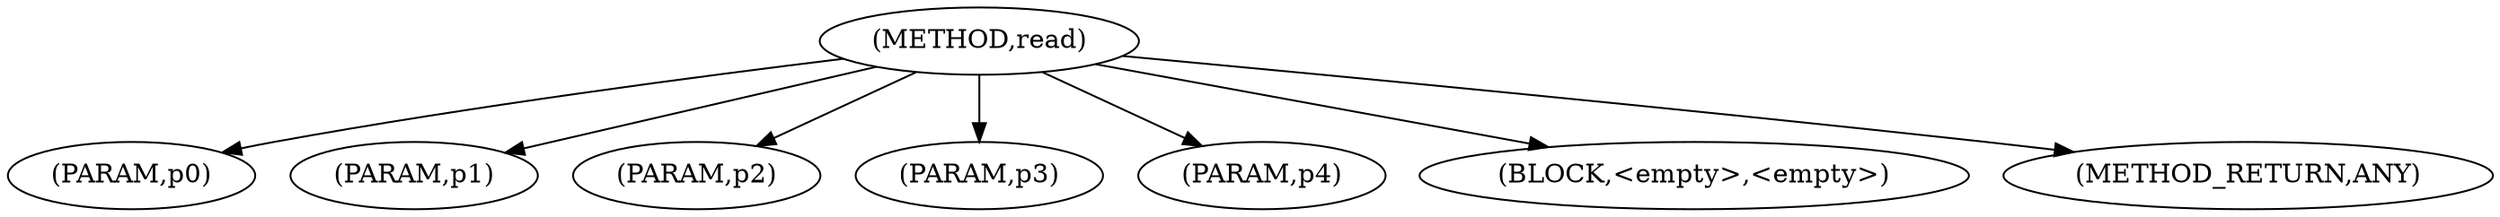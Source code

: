 digraph "read" {  
"1245" [label = <(METHOD,read)> ]
"1246" [label = <(PARAM,p0)> ]
"1247" [label = <(PARAM,p1)> ]
"1248" [label = <(PARAM,p2)> ]
"1249" [label = <(PARAM,p3)> ]
"1250" [label = <(PARAM,p4)> ]
"1251" [label = <(BLOCK,&lt;empty&gt;,&lt;empty&gt;)> ]
"1252" [label = <(METHOD_RETURN,ANY)> ]
  "1245" -> "1246" 
  "1245" -> "1247" 
  "1245" -> "1251" 
  "1245" -> "1248" 
  "1245" -> "1252" 
  "1245" -> "1249" 
  "1245" -> "1250" 
}
